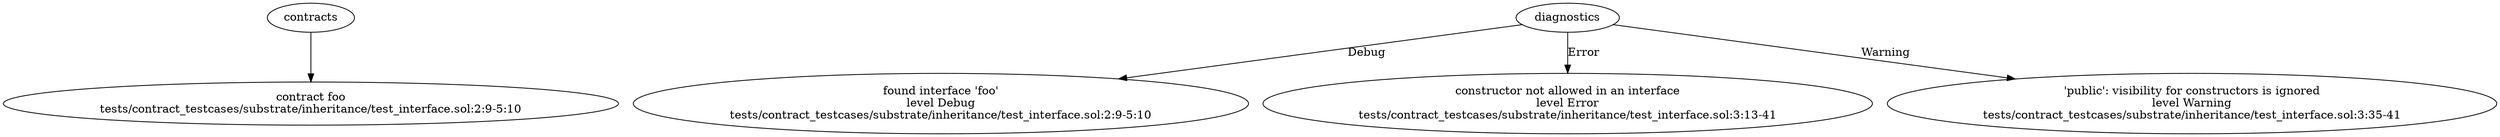 strict digraph "tests/contract_testcases/substrate/inheritance/test_interface.sol" {
	contract [label="contract foo\ntests/contract_testcases/substrate/inheritance/test_interface.sol:2:9-5:10"]
	diagnostic [label="found interface 'foo'\nlevel Debug\ntests/contract_testcases/substrate/inheritance/test_interface.sol:2:9-5:10"]
	diagnostic_5 [label="constructor not allowed in an interface\nlevel Error\ntests/contract_testcases/substrate/inheritance/test_interface.sol:3:13-41"]
	diagnostic_6 [label="'public': visibility for constructors is ignored\nlevel Warning\ntests/contract_testcases/substrate/inheritance/test_interface.sol:3:35-41"]
	contracts -> contract
	diagnostics -> diagnostic [label="Debug"]
	diagnostics -> diagnostic_5 [label="Error"]
	diagnostics -> diagnostic_6 [label="Warning"]
}
